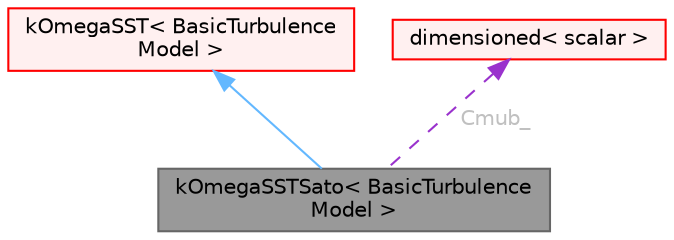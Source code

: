 digraph "kOmegaSSTSato&lt; BasicTurbulenceModel &gt;"
{
 // LATEX_PDF_SIZE
  bgcolor="transparent";
  edge [fontname=Helvetica,fontsize=10,labelfontname=Helvetica,labelfontsize=10];
  node [fontname=Helvetica,fontsize=10,shape=box,height=0.2,width=0.4];
  Node1 [id="Node000001",label="kOmegaSSTSato\< BasicTurbulence\lModel \>",height=0.2,width=0.4,color="gray40", fillcolor="grey60", style="filled", fontcolor="black",tooltip="Implementation of the k-omega-SST turbulence model for dispersed bubbly flows with Sato (1981) bubble..."];
  Node2 -> Node1 [id="edge1_Node000001_Node000002",dir="back",color="steelblue1",style="solid",tooltip=" "];
  Node2 [id="Node000002",label="kOmegaSST\< BasicTurbulence\lModel \>",height=0.2,width=0.4,color="red", fillcolor="#FFF0F0", style="filled",URL="$classFoam_1_1RASModels_1_1kOmegaSST.html",tooltip="Implementation of the k-omega-SST turbulence model for incompressible and compressible flows."];
  Node25 -> Node1 [id="edge2_Node000001_Node000025",dir="back",color="darkorchid3",style="dashed",tooltip=" ",label=" Cmub_",fontcolor="grey" ];
  Node25 [id="Node000025",label="dimensioned\< scalar \>",height=0.2,width=0.4,color="red", fillcolor="#FFF0F0", style="filled",URL="$classFoam_1_1dimensioned.html",tooltip=" "];
}
